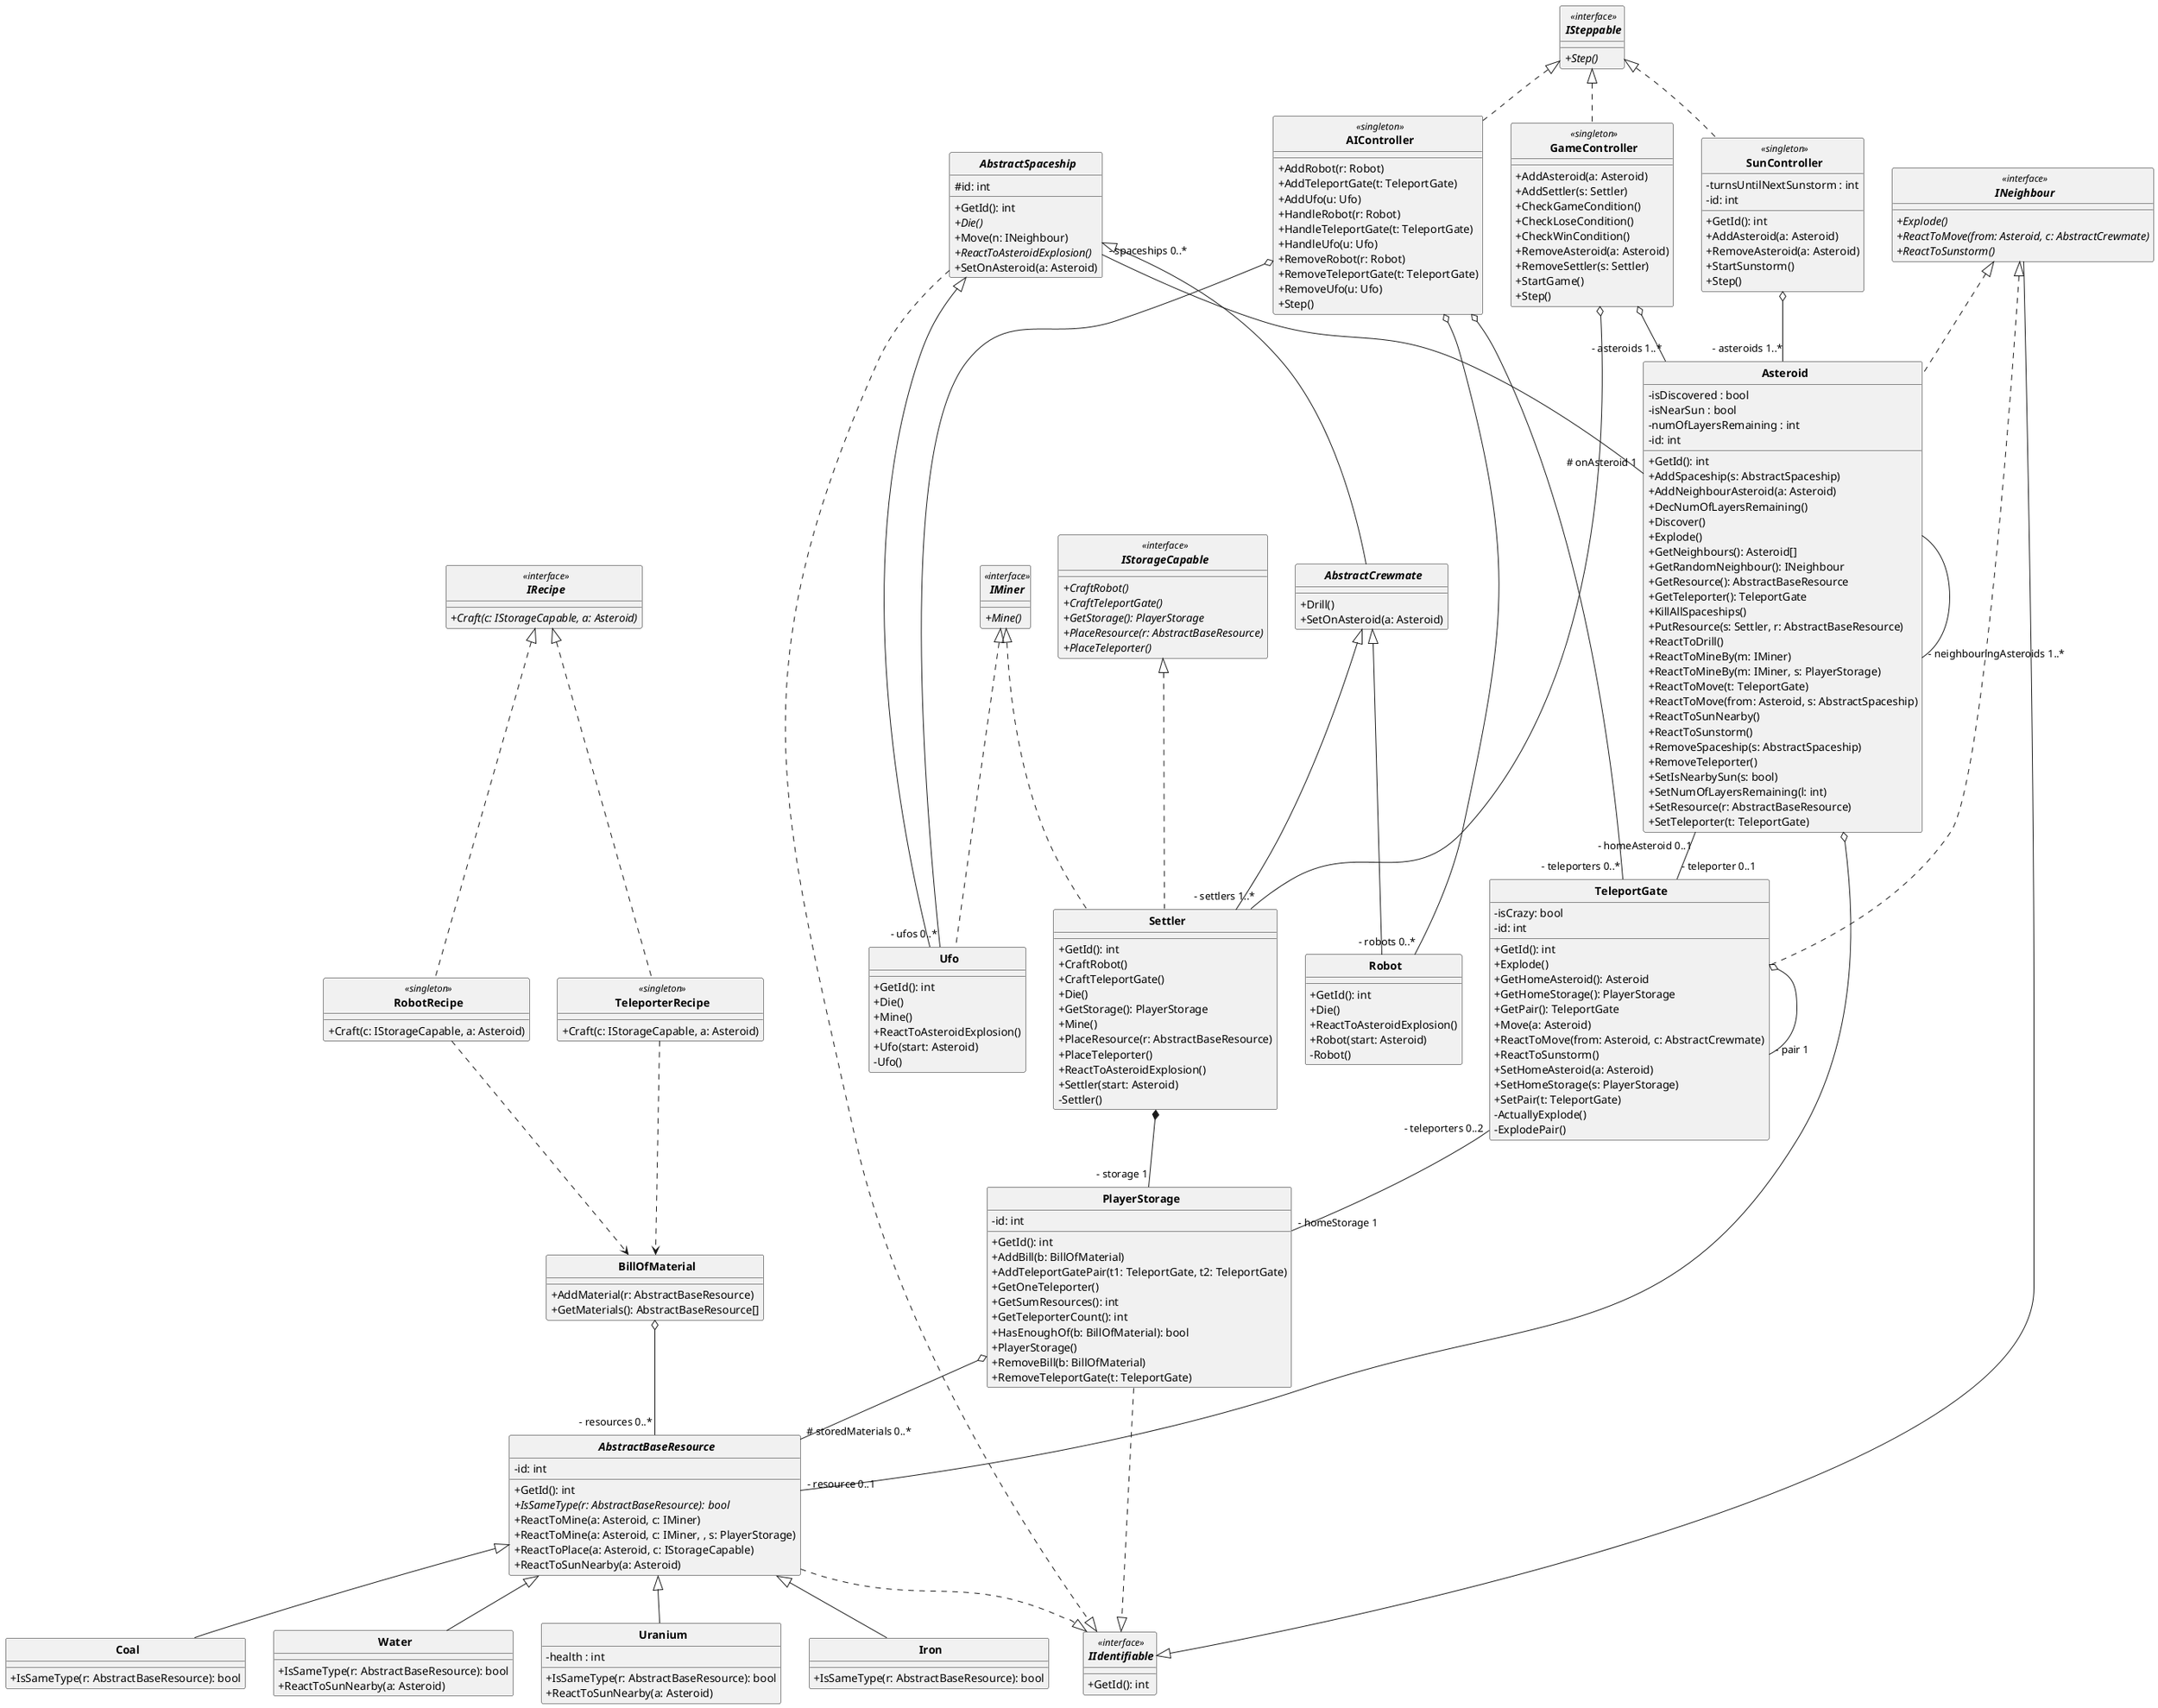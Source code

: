 @startuml classdiagram

skinparam ClassAttributeIconSize 0
skinparam CircledCharacterRadius 0
skinparam CircledCharacterFontSize 0
skinparam ClassFontStyle bold


' Storage
class PlayerStorage {
  - id: int
  + GetId(): int
  + AddBill(b: BillOfMaterial)
  + AddTeleportGatePair(t1: TeleportGate, t2: TeleportGate)
  + GetOneTeleporter()
  + GetSumResources(): int
  + GetTeleporterCount(): int
  + HasEnoughOf(b: BillOfMaterial): bool
  + PlayerStorage()
  + RemoveBill(b: BillOfMaterial)
  + RemoveTeleportGate(t: TeleportGate)
}

' Collection
class BillOfMaterial {
  + AddMaterial(r: AbstractBaseResource)
  + GetMaterials(): AbstractBaseResource[]
}

' Controller
interface ISteppable << interface >> {
  {abstract} + Step()
}

together {
  class GameController << singleton >> {
    + AddAsteroid(a: Asteroid)
    + AddSettler(s: Settler)
    + CheckGameCondition()
    + CheckLoseCondition()
    + CheckWinCondition()
    + RemoveAsteroid(a: Asteroid)
    + RemoveSettler(s: Settler)
    + StartGame()
    + Step()
  }

  class AIController << singleton >> {
    + AddRobot(r: Robot)
    + AddTeleportGate(t: TeleportGate)
    + AddUfo(u: Ufo)
    + HandleRobot(r: Robot)
    + HandleTeleportGate(t: TeleportGate)
    + HandleUfo(u: Ufo)
    + RemoveRobot(r: Robot)
    + RemoveTeleportGate(t: TeleportGate)
    + RemoveUfo(u: Ufo)
    + Step()
  }

  class SunController << singleton >> {
    - turnsUntilNextSunstorm : int
    - id: int
    + GetId(): int
    + AddAsteroid(a: Asteroid)
    + RemoveAsteroid(a: Asteroid)
    + StartSunstorm()
    + Step()
  }
}

' Crewmate
abstract class AbstractSpaceship {
  # id: int
  + GetId(): int
  {abstract} + Die()
  + Move(n: INeighbour)
  {abstract} + ReactToAsteroidExplosion()
  + SetOnAsteroid(a: Asteroid)
}

abstract class AbstractCrewmate {
  + Drill()
  + SetOnAsteroid(a: Asteroid)
}

interface IMiner << interface >> {
  {abstract} + Mine()
}

interface IStorageCapable << interface >> {
  {abstract} + CraftRobot()
  {abstract} + CraftTeleportGate()
  {abstract} + GetStorage(): PlayerStorage
  {abstract} + PlaceResource(r: AbstractBaseResource)
  {abstract} + PlaceTeleporter()
}

together {
  class Robot {
    + GetId(): int
    + Die()
    + ReactToAsteroidExplosion()
    + Robot(start: Asteroid)
    - Robot()
  }

  class Settler {
    + GetId(): int
    + CraftRobot()
    + CraftTeleportGate()
    + Die()
    + GetStorage(): PlayerStorage
    + Mine()
    + PlaceResource(r: AbstractBaseResource)
    + PlaceTeleporter()
    + ReactToAsteroidExplosion()
    + Settler(start: Asteroid)
    - Settler()
  }

  class Ufo {
    + GetId(): int
    + Die()
    + Mine()
    + ReactToAsteroidExplosion()
    + Ufo(start: Asteroid)
    - Ufo()
  }
}

' Neighbour
interface INeighbour << interface >> {
  {abstract} + Explode()
  {abstract} + ReactToMove(from: Asteroid, c: AbstractCrewmate)
  {abstract} + ReactToSunstorm()
}

class Asteroid {
  - isDiscovered : bool
  - isNearSun : bool
  - numOfLayersRemaining : int
  - id: int
  + GetId(): int
  + AddSpaceship(s: AbstractSpaceship)
  + AddNeighbourAsteroid(a: Asteroid)
  + DecNumOfLayersRemaining()
  + Discover()
  + Explode()
  + GetNeighbours(): Asteroid[]
  + GetRandomNeighbour(): INeighbour
  + GetResource(): AbstractBaseResource
  + GetTeleporter(): TeleportGate
  + KillAllSpaceships()
  + PutResource(s: Settler, r: AbstractBaseResource)
  + ReactToDrill()
  + ReactToMineBy(m: IMiner)
  + ReactToMineBy(m: IMiner, s: PlayerStorage)
  + ReactToMove(t: TeleportGate)
  + ReactToMove(from: Asteroid, s: AbstractSpaceship)
  + ReactToSunNearby()
  + ReactToSunstorm()
  + RemoveSpaceship(s: AbstractSpaceship)
  + RemoveTeleporter()
  + SetIsNearbySun(s: bool)
  + SetNumOfLayersRemaining(l: int)
  + SetResource(r: AbstractBaseResource)
  + SetTeleporter(t: TeleportGate)
}

class TeleportGate {
  - isCrazy: bool
  - id: int
  + GetId(): int
  + Explode()
  + GetHomeAsteroid(): Asteroid
  + GetHomeStorage(): PlayerStorage
  + GetPair(): TeleportGate
  + Move(a: Asteroid)
  + ReactToMove(from: Asteroid, c: AbstractCrewmate)
  + ReactToSunstorm()
  + SetHomeAsteroid(a: Asteroid)
  + SetHomeStorage(s: PlayerStorage)
  + SetPair(t: TeleportGate)
  - ActuallyExplode()
  - ExplodePair()
}

' Resource
abstract class AbstractBaseResource {
  - id: int
  + GetId(): int
  {abstract} + IsSameType(r: AbstractBaseResource): bool
  + ReactToMine(a: Asteroid, c: IMiner)
  + ReactToMine(a: Asteroid, c: IMiner, , s: PlayerStorage)
  + ReactToPlace(a: Asteroid, c: IStorageCapable)
  + ReactToSunNearby(a: Asteroid)
}

together {
  class Coal {
    + IsSameType(r: AbstractBaseResource): bool
  }

  class Iron {
    + IsSameType(r: AbstractBaseResource): bool
  }

  class Uranium {
    - health : int
    + IsSameType(r: AbstractBaseResource): bool
    + ReactToSunNearby(a: Asteroid)
  }

  class Water {
    + IsSameType(r: AbstractBaseResource): bool
    + ReactToSunNearby(a: Asteroid)
  }
}

' Recipe
interface IRecipe << interface >> {
  {abstract} + Craft(c: IStorageCapable, a: Asteroid)
}

interface IIdentifiable <<interface>> {
  + GetId(): int
}

together {
  class RobotRecipe << singleton >> {
    + Craft(c: IStorageCapable, a: Asteroid)
  }

  class TeleporterRecipe << singleton >> {
    + Craft(c: IStorageCapable, a: Asteroid)
  }
}

' Interface realizations
GameController .up.|> ISteppable
AIController .up.|> ISteppable
SunController .up.|> ISteppable
Asteroid .up.|> INeighbour
TeleportGate .up.|> INeighbour
RobotRecipe .up.|> IRecipe
TeleporterRecipe .up.|> IRecipe
Settler .up.|> IStorageCapable
AbstractSpaceship ...|> IIdentifiable
INeighbour --|> IIdentifiable
AbstractBaseResource ..|> IIdentifiable
PlayerStorage ..|> IIdentifiable
Settler .up.|> IMiner
Ufo .up.|> IMiner

' Inheritance
Coal -up-|> AbstractBaseResource
Iron -up-|> AbstractBaseResource
Uranium -up-|> AbstractBaseResource
Water -up-|> AbstractBaseResource
Robot -up-|> AbstractCrewmate
Settler -up-|> AbstractCrewmate
Ufo -up-|> AbstractSpaceship
AbstractCrewmate -up-|> AbstractSpaceship

' Association connections
Asteroid "- homeAsteroid 0..1" -- "- teleporter 0..1" TeleportGate

TeleportGate "- teleporters 0..2" -- "- homeStorage 1" PlayerStorage
TeleportGate o-- "- pair 1" TeleportGate
Settler *-- "- storage 1" PlayerStorage

AbstractSpaceship "- spaceships 0..*" -- "~# onAsteroid 1" Asteroid
Asteroid -- "- neighbouringAsteroids 1..*" Asteroid

SunController o-- "- asteroids 1..*" Asteroid
GameController o-- "- asteroids 1..*" Asteroid
AIController o-- "- robots 0..*" Robot
AIController o-- "- ufos 0..*" Ufo
AIController o-- "- teleporters 0..*" TeleportGate
GameController o-- "- settlers 1..*" Settler

Asteroid o-- "- resource 0..1" AbstractBaseResource
BillOfMaterial o-- "- resources 0..*" AbstractBaseResource
PlayerStorage o-- "~# storedMaterials 0..*" AbstractBaseResource

TeleporterRecipe ..> BillOfMaterial
RobotRecipe ..> BillOfMaterial

@enduml
